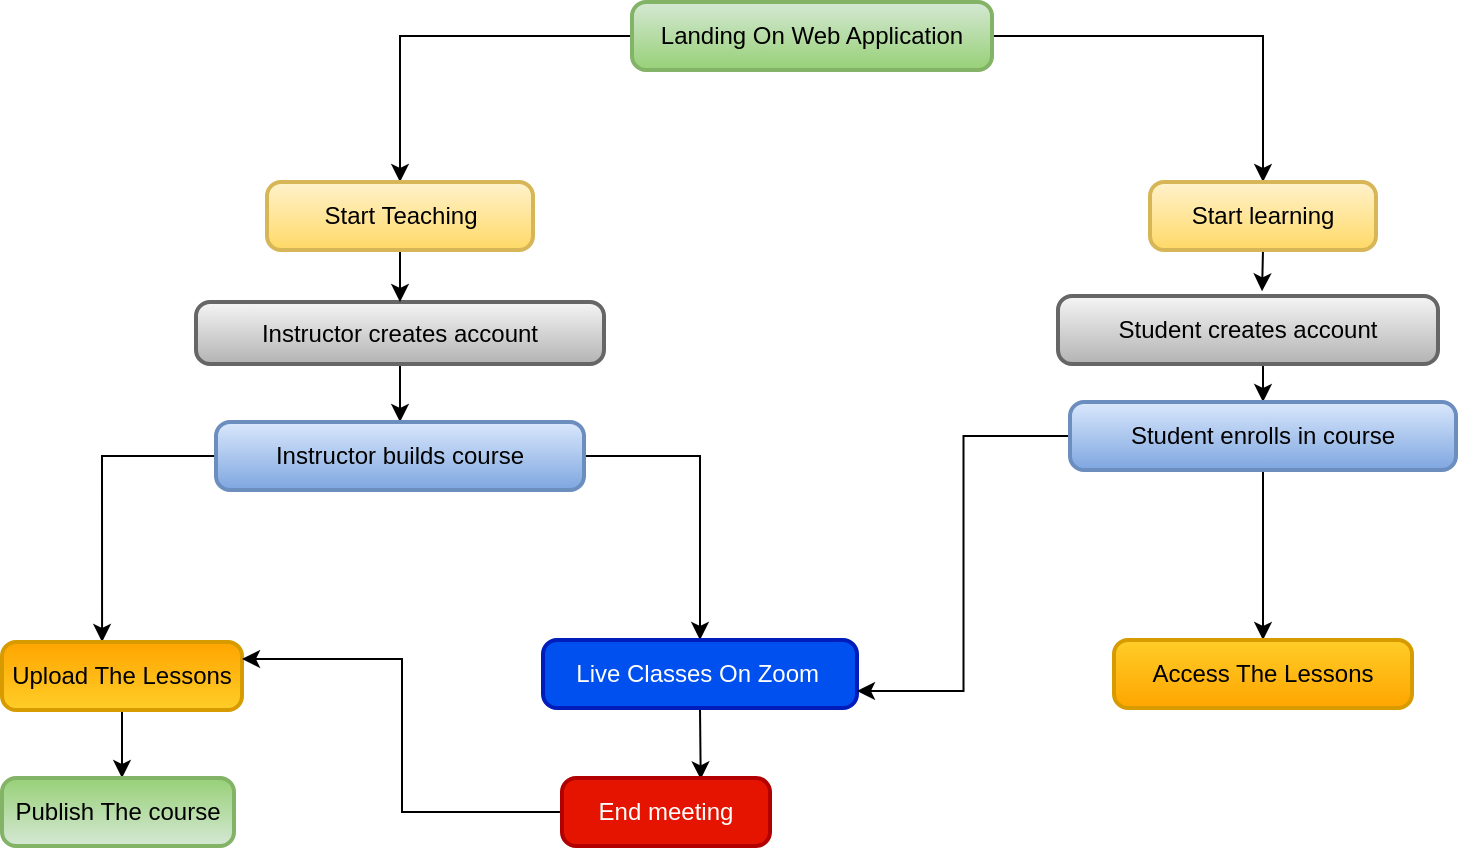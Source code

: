 <mxfile version="21.1.1" type="github">
  <diagram name="Page-1" id="Ba9efXdCyENm1gn2X2oc">
    <mxGraphModel dx="794" dy="1530" grid="1" gridSize="10" guides="1" tooltips="1" connect="1" arrows="1" fold="1" page="1" pageScale="1" pageWidth="850" pageHeight="1100" background="none" math="0" shadow="0">
      <root>
        <mxCell id="0" />
        <mxCell id="1" parent="0" />
        <mxCell id="UFlICYP3oJl1Q4FQACFf-45" style="edgeStyle=orthogonalEdgeStyle;rounded=0;orthogonalLoop=1;jettySize=auto;html=1;exitX=0;exitY=0.5;exitDx=0;exitDy=0;" edge="1" parent="1" source="2" target="UFlICYP3oJl1Q4FQACFf-25">
          <mxGeometry relative="1" as="geometry" />
        </mxCell>
        <mxCell id="UFlICYP3oJl1Q4FQACFf-46" style="edgeStyle=orthogonalEdgeStyle;rounded=0;orthogonalLoop=1;jettySize=auto;html=1;exitX=1;exitY=0.5;exitDx=0;exitDy=0;entryX=0.5;entryY=0;entryDx=0;entryDy=0;" edge="1" parent="1" source="2" target="11">
          <mxGeometry relative="1" as="geometry" />
        </mxCell>
        <mxCell id="2" value="Landing On Web Application" style="rounded=1;absoluteArcSize=1;arcSize=14;whiteSpace=wrap;strokeWidth=2;fillColor=#d5e8d4;strokeColor=#82b366;gradientColor=#97d077;" parent="1" vertex="1">
          <mxGeometry x="335" width="180" height="34" as="geometry" />
        </mxCell>
        <mxCell id="UFlICYP3oJl1Q4FQACFf-44" style="edgeStyle=orthogonalEdgeStyle;rounded=0;orthogonalLoop=1;jettySize=auto;html=1;exitX=0.5;exitY=1;exitDx=0;exitDy=0;entryX=0.5;entryY=0;entryDx=0;entryDy=0;" edge="1" parent="1" source="3" target="4">
          <mxGeometry relative="1" as="geometry" />
        </mxCell>
        <mxCell id="3" value="Instructor creates account" style="rounded=1;absoluteArcSize=1;arcSize=14;whiteSpace=wrap;strokeWidth=2;fillColor=#f5f5f5;strokeColor=#666666;gradientColor=#b3b3b3;" parent="1" vertex="1">
          <mxGeometry x="117" y="150" width="204" height="31" as="geometry" />
        </mxCell>
        <mxCell id="UFlICYP3oJl1Q4FQACFf-41" style="edgeStyle=orthogonalEdgeStyle;rounded=0;orthogonalLoop=1;jettySize=auto;html=1;exitX=0;exitY=0.5;exitDx=0;exitDy=0;entryX=0.417;entryY=0;entryDx=0;entryDy=0;entryPerimeter=0;" edge="1" parent="1" source="4" target="7">
          <mxGeometry relative="1" as="geometry" />
        </mxCell>
        <mxCell id="UFlICYP3oJl1Q4FQACFf-42" style="edgeStyle=orthogonalEdgeStyle;rounded=0;orthogonalLoop=1;jettySize=auto;html=1;exitX=1;exitY=0.5;exitDx=0;exitDy=0;entryX=0.5;entryY=0;entryDx=0;entryDy=0;" edge="1" parent="1" source="4" target="6">
          <mxGeometry relative="1" as="geometry" />
        </mxCell>
        <mxCell id="4" value="Instructor builds course" style="rounded=1;absoluteArcSize=1;arcSize=14;whiteSpace=wrap;strokeWidth=2;gradientColor=#7ea6e0;fillColor=#dae8fc;strokeColor=#6c8ebf;" parent="1" vertex="1">
          <mxGeometry x="127" y="210" width="184" height="34" as="geometry" />
        </mxCell>
        <mxCell id="UFlICYP3oJl1Q4FQACFf-37" style="edgeStyle=orthogonalEdgeStyle;rounded=0;orthogonalLoop=1;jettySize=auto;html=1;exitX=0.5;exitY=1;exitDx=0;exitDy=0;entryX=0.667;entryY=0.02;entryDx=0;entryDy=0;entryPerimeter=0;" edge="1" parent="1" source="6" target="UFlICYP3oJl1Q4FQACFf-23">
          <mxGeometry relative="1" as="geometry" />
        </mxCell>
        <mxCell id="6" value="Live Classes On Zoom " style="rounded=1;absoluteArcSize=1;arcSize=14;whiteSpace=wrap;strokeWidth=2;fillColor=#0050ef;strokeColor=#001DBC;fontColor=#ffffff;" parent="1" vertex="1">
          <mxGeometry x="290.5" y="319" width="157" height="34" as="geometry" />
        </mxCell>
        <mxCell id="UFlICYP3oJl1Q4FQACFf-29" style="edgeStyle=orthogonalEdgeStyle;rounded=0;orthogonalLoop=1;jettySize=auto;html=1;" edge="1" parent="1">
          <mxGeometry relative="1" as="geometry">
            <mxPoint x="90" y="270" as="targetPoint" />
            <mxPoint x="90" y="270" as="sourcePoint" />
          </mxGeometry>
        </mxCell>
        <mxCell id="UFlICYP3oJl1Q4FQACFf-35" value="" style="edgeStyle=orthogonalEdgeStyle;rounded=0;orthogonalLoop=1;jettySize=auto;html=1;" edge="1" parent="1" source="7" target="UFlICYP3oJl1Q4FQACFf-34">
          <mxGeometry relative="1" as="geometry">
            <Array as="points">
              <mxPoint x="78" y="340" />
              <mxPoint x="78" y="340" />
            </Array>
          </mxGeometry>
        </mxCell>
        <mxCell id="7" value="Upload The Lessons" style="rounded=1;absoluteArcSize=1;arcSize=14;whiteSpace=wrap;strokeWidth=2;fillColor=#ffcd28;strokeColor=#d79b00;gradientDirection=north;gradientColor=#ffa500;" parent="1" vertex="1">
          <mxGeometry x="20" y="320" width="120" height="34" as="geometry" />
        </mxCell>
        <mxCell id="UFlICYP3oJl1Q4FQACFf-48" style="edgeStyle=orthogonalEdgeStyle;rounded=0;orthogonalLoop=1;jettySize=auto;html=1;exitX=0.5;exitY=1;exitDx=0;exitDy=0;entryX=0.5;entryY=0;entryDx=0;entryDy=0;" edge="1" parent="1" source="9" target="10">
          <mxGeometry relative="1" as="geometry" />
        </mxCell>
        <mxCell id="9" value="Student creates account" style="rounded=1;absoluteArcSize=1;arcSize=14;whiteSpace=wrap;strokeWidth=2;fillColor=#f5f5f5;strokeColor=#666666;gradientColor=#b3b3b3;" parent="1" vertex="1">
          <mxGeometry x="548" y="147" width="190" height="34" as="geometry" />
        </mxCell>
        <mxCell id="UFlICYP3oJl1Q4FQACFf-49" style="edgeStyle=orthogonalEdgeStyle;rounded=0;orthogonalLoop=1;jettySize=auto;html=1;exitX=0;exitY=0.5;exitDx=0;exitDy=0;entryX=1;entryY=0.75;entryDx=0;entryDy=0;" edge="1" parent="1" source="10" target="6">
          <mxGeometry relative="1" as="geometry" />
        </mxCell>
        <mxCell id="UFlICYP3oJl1Q4FQACFf-50" style="edgeStyle=orthogonalEdgeStyle;rounded=0;orthogonalLoop=1;jettySize=auto;html=1;exitX=0.5;exitY=1;exitDx=0;exitDy=0;entryX=0.5;entryY=0;entryDx=0;entryDy=0;" edge="1" parent="1" source="10" target="12">
          <mxGeometry relative="1" as="geometry" />
        </mxCell>
        <mxCell id="10" value="Student enrolls in course" style="rounded=1;absoluteArcSize=1;arcSize=14;whiteSpace=wrap;strokeWidth=2;fillColor=#dae8fc;gradientColor=#7ea6e0;strokeColor=#6c8ebf;" parent="1" vertex="1">
          <mxGeometry x="554" y="200" width="193" height="34" as="geometry" />
        </mxCell>
        <mxCell id="UFlICYP3oJl1Q4FQACFf-47" style="edgeStyle=orthogonalEdgeStyle;rounded=0;orthogonalLoop=1;jettySize=auto;html=1;exitX=0.5;exitY=1;exitDx=0;exitDy=0;entryX=0.537;entryY=-0.069;entryDx=0;entryDy=0;entryPerimeter=0;" edge="1" parent="1" source="11" target="9">
          <mxGeometry relative="1" as="geometry" />
        </mxCell>
        <mxCell id="11" value="Start learning" style="rounded=1;absoluteArcSize=1;arcSize=14;whiteSpace=wrap;strokeWidth=2;fillColor=#fff2cc;strokeColor=#d6b656;gradientColor=#ffd966;" parent="1" vertex="1">
          <mxGeometry x="594" y="90" width="113" height="34" as="geometry" />
        </mxCell>
        <mxCell id="12" value="Access The Lessons" style="rounded=1;absoluteArcSize=1;arcSize=14;whiteSpace=wrap;strokeWidth=2;fillColor=#ffcd28;strokeColor=#d79b00;gradientColor=#ffa500;" parent="1" vertex="1">
          <mxGeometry x="576" y="319" width="149" height="34" as="geometry" />
        </mxCell>
        <mxCell id="UFlICYP3oJl1Q4FQACFf-39" style="edgeStyle=orthogonalEdgeStyle;rounded=0;orthogonalLoop=1;jettySize=auto;html=1;exitX=0;exitY=0.5;exitDx=0;exitDy=0;entryX=1;entryY=0.25;entryDx=0;entryDy=0;" edge="1" parent="1" source="UFlICYP3oJl1Q4FQACFf-23" target="7">
          <mxGeometry relative="1" as="geometry" />
        </mxCell>
        <mxCell id="UFlICYP3oJl1Q4FQACFf-23" value="End meeting" style="rounded=1;absoluteArcSize=1;arcSize=14;whiteSpace=wrap;strokeWidth=2;fillColor=#e51400;fontColor=#ffffff;strokeColor=#B20000;" vertex="1" parent="1">
          <mxGeometry x="300" y="388" width="104" height="34" as="geometry" />
        </mxCell>
        <mxCell id="UFlICYP3oJl1Q4FQACFf-43" style="edgeStyle=orthogonalEdgeStyle;rounded=0;orthogonalLoop=1;jettySize=auto;html=1;exitX=0.5;exitY=1;exitDx=0;exitDy=0;entryX=0.5;entryY=0;entryDx=0;entryDy=0;" edge="1" parent="1" source="UFlICYP3oJl1Q4FQACFf-25" target="3">
          <mxGeometry relative="1" as="geometry" />
        </mxCell>
        <mxCell id="UFlICYP3oJl1Q4FQACFf-25" value="Start Teaching" style="rounded=1;absoluteArcSize=1;arcSize=14;whiteSpace=wrap;strokeWidth=2;fillColor=#fff2cc;strokeColor=#d6b656;gradientColor=#ffd966;" vertex="1" parent="1">
          <mxGeometry x="152.5" y="90" width="133" height="34" as="geometry" />
        </mxCell>
        <mxCell id="UFlICYP3oJl1Q4FQACFf-34" value="Publish The course" style="rounded=1;absoluteArcSize=1;arcSize=14;whiteSpace=wrap;strokeWidth=2;fillColor=#d5e8d4;strokeColor=#82b366;gradientDirection=north;gradientColor=#97d077;" vertex="1" parent="1">
          <mxGeometry x="20" y="388" width="116" height="34" as="geometry" />
        </mxCell>
      </root>
    </mxGraphModel>
  </diagram>
</mxfile>
